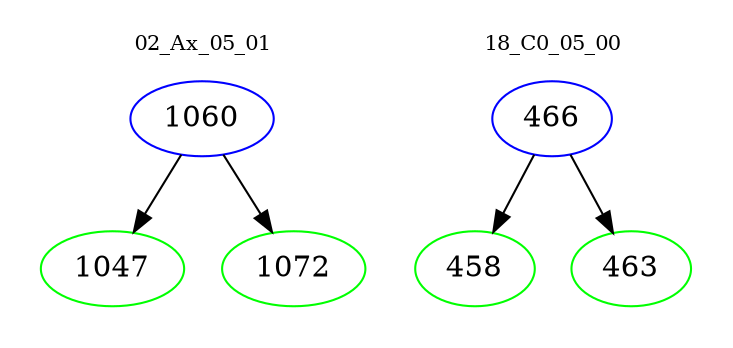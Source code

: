 digraph{
subgraph cluster_0 {
color = white
label = "02_Ax_05_01";
fontsize=10;
T0_1060 [label="1060", color="blue"]
T0_1060 -> T0_1047 [color="black"]
T0_1047 [label="1047", color="green"]
T0_1060 -> T0_1072 [color="black"]
T0_1072 [label="1072", color="green"]
}
subgraph cluster_1 {
color = white
label = "18_C0_05_00";
fontsize=10;
T1_466 [label="466", color="blue"]
T1_466 -> T1_458 [color="black"]
T1_458 [label="458", color="green"]
T1_466 -> T1_463 [color="black"]
T1_463 [label="463", color="green"]
}
}
